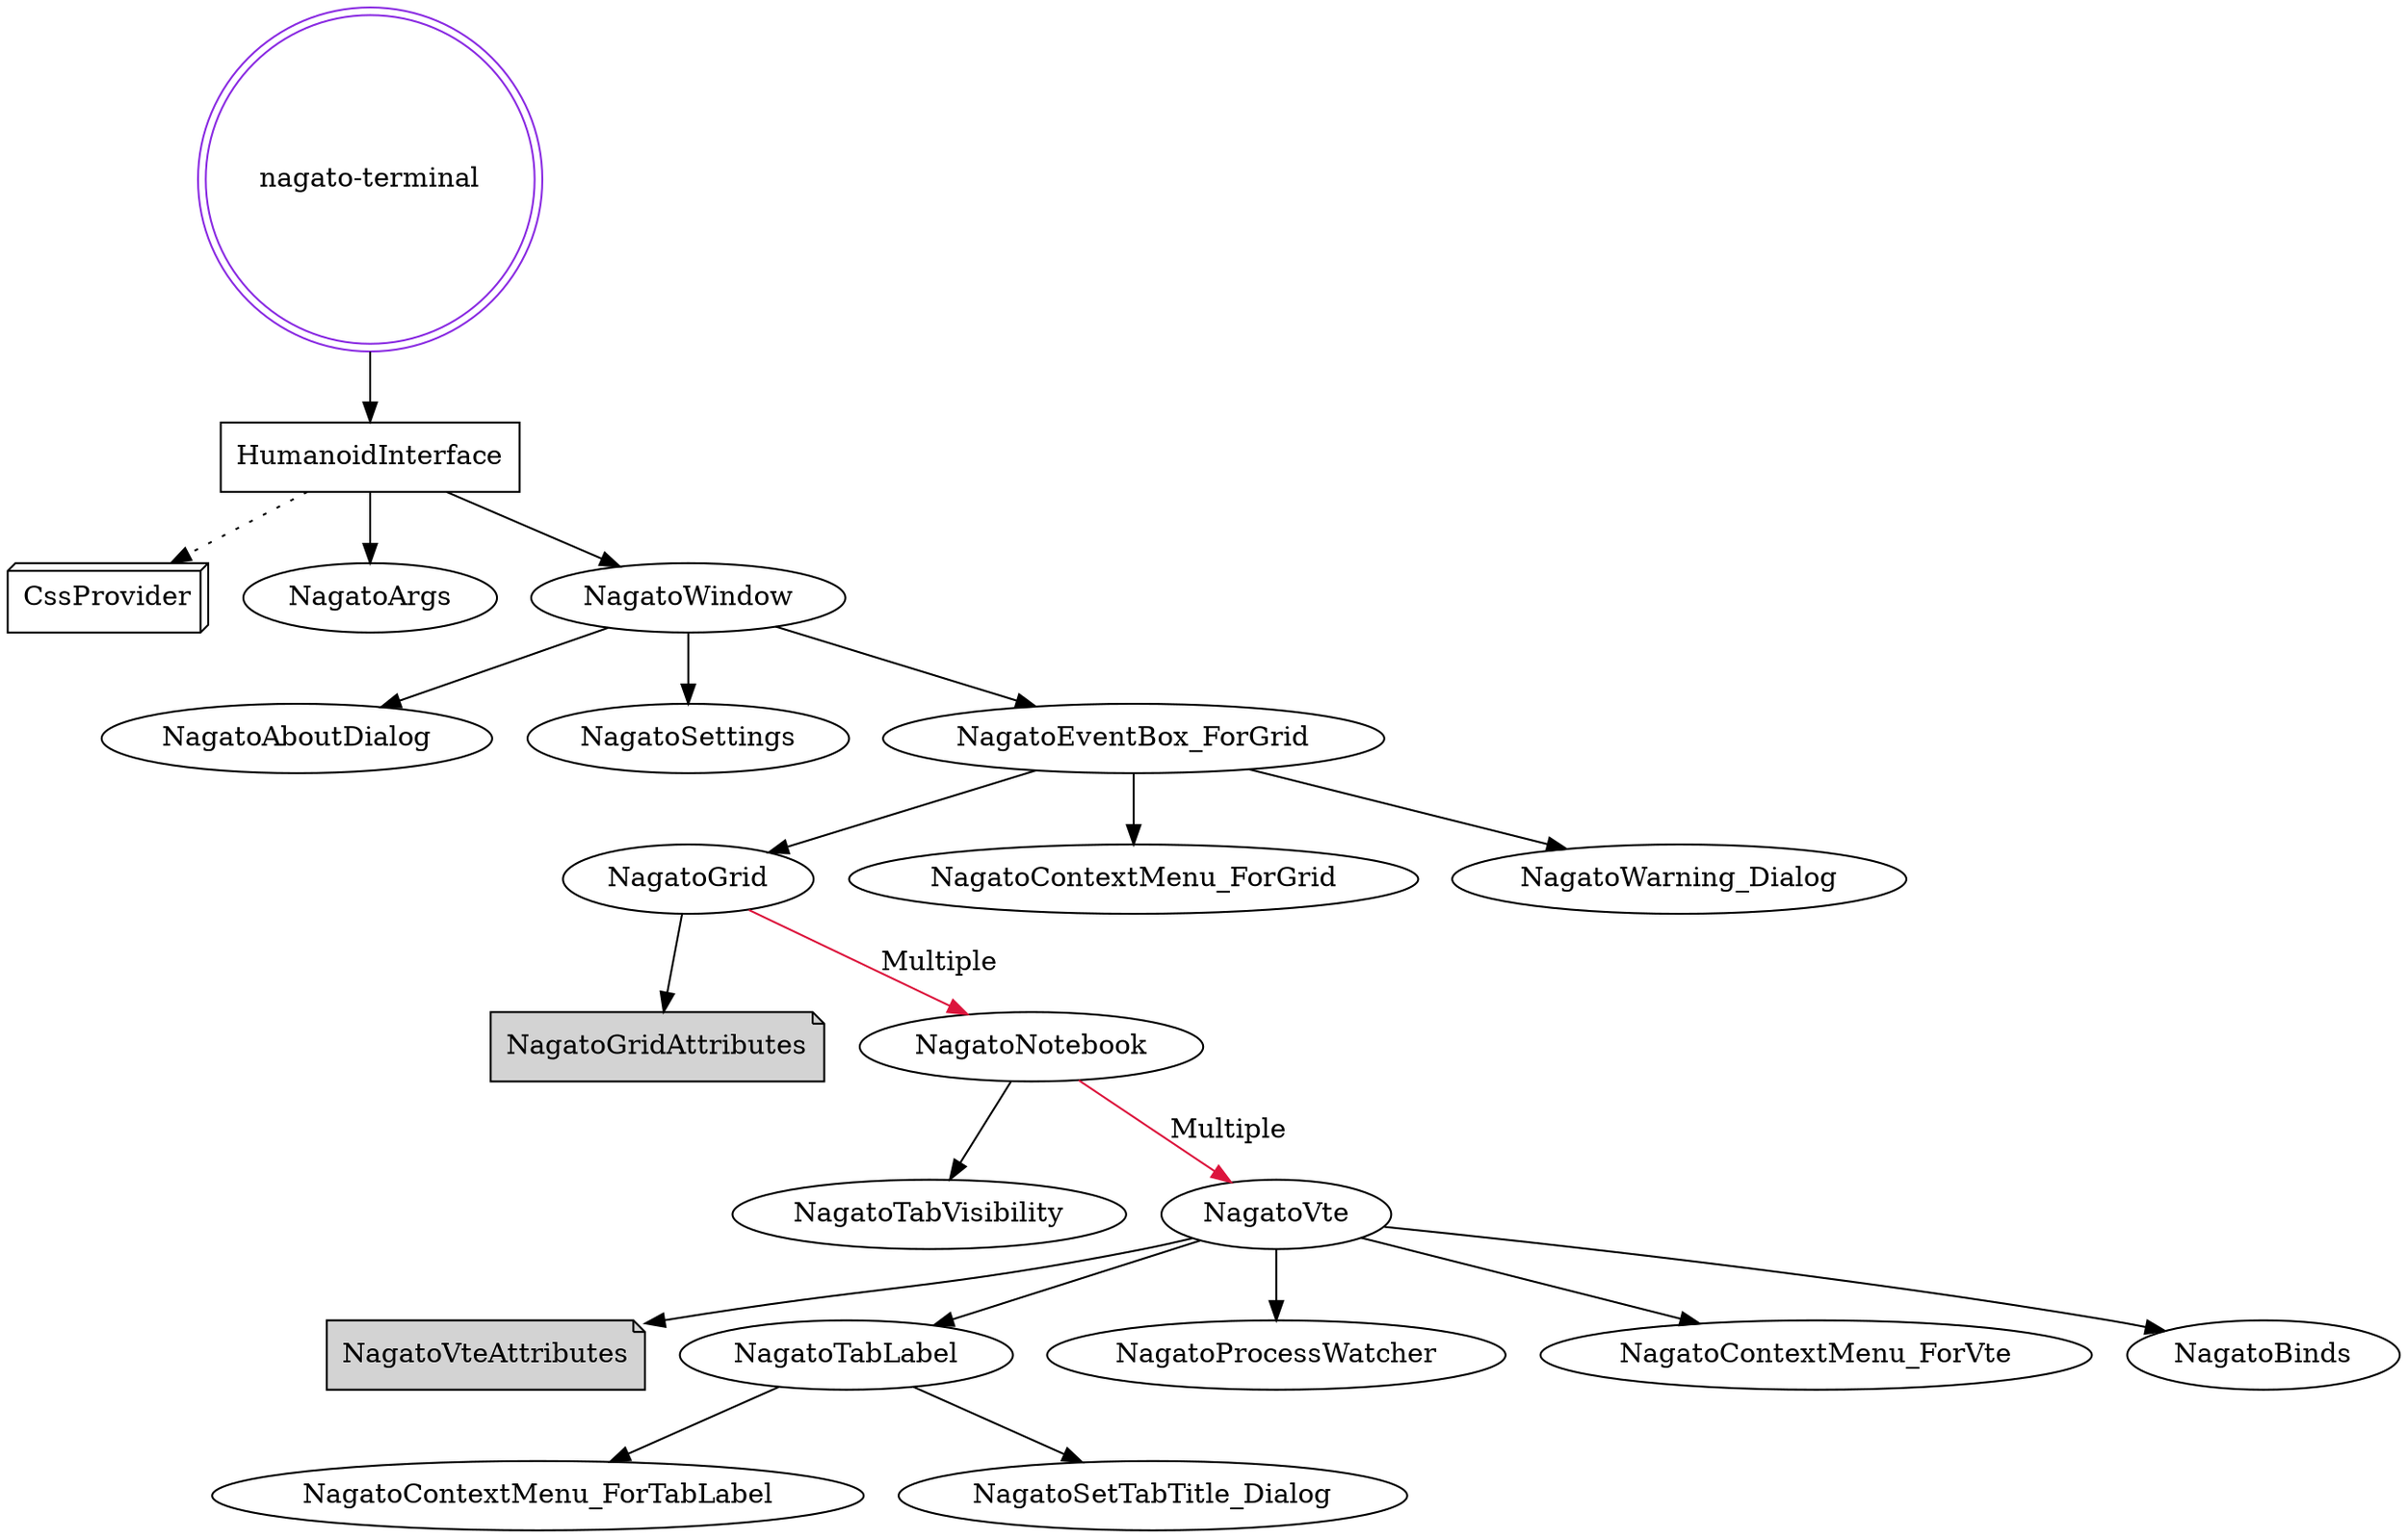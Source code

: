 digraph {

    "nagato-terminal" [
        shape = "doublecircle"
        color = "BlueViolet"
    ]

    "nagato-terminal" -> HumanoidInterface
    
    HumanoidInterface [
        shape = "box"
    ]
    
    CssProvider [
        shape = "box3d"
    ]
    
    HumanoidInterface -> CssProvider[
        style = "dotted"
    ]
    HumanoidInterface -> NagatoArgs
    HumanoidInterface -> NagatoWindow
    
    NagatoWindow -> NagatoAboutDialog
    NagatoWindow -> NagatoSettings
    NagatoWindow -> NagatoEventBox_ForGrid
    
    NagatoEventBox_ForGrid -> NagatoGrid
    NagatoEventBox_ForGrid -> NagatoContextMenu_ForGrid
    NagatoEventBox_ForGrid -> NagatoWarning_Dialog
    
    NagatoGridAttributes,
    NagatoVteAttributes [
        style = "filled"
        shape = "note"
    ]

    NagatoGrid -> NagatoNotebook [ 
        label = "Multiple"
        color = "Crimson"
        ]
    NagatoGrid -> NagatoGridAttributes
    
    
    NagatoNotebook -> NagatoTabVisibility
    NagatoNotebook -> NagatoVte [ 
        label = "Multiple"
        color = "Crimson"
        ]
    
    NagatoVte -> NagatoVteAttributes
    NagatoVte -> NagatoTabLabel
    NagatoVte -> NagatoProcessWatcher
    NagatoVte -> NagatoContextMenu_ForVte
    NagatoVte -> NagatoBinds
    
    NagatoTabLabel -> NagatoContextMenu_ForTabLabel
    NagatoTabLabel -> NagatoSetTabTitle_Dialog
    
}